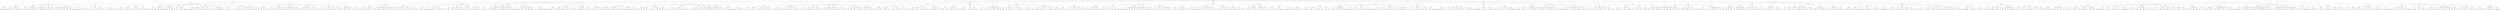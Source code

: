 graph Towers {
kpjxln -- dzzbvkv;
kpjxln -- gzdxgvj;
kpjxln -- wsocb;
kpjxln -- jidxg;
vusplt -- mcfst;
vusplt -- orrwx;
xtjrkv -- jlbhafs;
xtjrkv -- pyocxtt;
rlnii -- xjosf;
rlnii -- ljvpv;
rlnii -- wkumzkr;
xjosf -- dfdgoj;
xjosf -- xagwh;
xjosf -- xkpulvc;
xjosf -- tnrpi;
ljvpv -- huutnfp;
ljvpv -- hoauxku;
ljvpv -- euvkg;
wkumzkr -- nxtyiha;
wkumzkr -- modzqb;
ryskzh -- wsyya;
ryskzh -- xbqpjo;
hbmxey -- khkuxc;
hbmxey -- mjuwde;
hbmxey -- tztycfl;
hbmxey -- miauii;
khkuxc -- qqhjlu;
khkuxc -- gekcx;
khkuxc -- vrajpg;
khkuxc -- emppnct;
mjuwde -- cbqebx;
mjuwde -- kihxgg;
mjuwde -- zjqbfd;
tztycfl -- rrtqyew;
tztycfl -- gqzemw;
tztycfl -- hsfxq;
miauii -- kpjxln;
miauii -- icrnru;
miauii -- dqiyfw;
miauii -- brmtxo;
miauii -- pkcakwk;
iolrkmv -- rntjx;
iolrkmv -- itxtmhb;
jzmqzl -- pptocz;
jzmqzl -- mwfryd;
jzmqzl -- utgkveb;
jzmqzl -- sflwom;
pptocz -- werriw;
pptocz -- hglhjt;
mwfryd -- mldkiku;
mwfryd -- sveuu;
mwfryd -- kzjfme;
mwfryd -- kzwbhrg;
utgkveb -- fmhjs;
utgkveb -- pplkoa;
utgkveb -- mznkfco;
sflwom -- uvzwdly;
sflwom -- pjkjcy;
sflwom -- rcongvf;
kwwhb -- htvpmr;
kwwhb -- rojhup;
kcimi -- uwizfa;
kcimi -- kmhyz;
kcimi -- wagpkyw;
kcimi -- iuovz;
aemffo -- dukzh;
aemffo -- vczudlu;
aemffo -- tpubu;
trsnrjd -- oujkd;
trsnrjd -- fstzdn;
bmqiwai -- yqeaqcn;
bmqiwai -- cgzyc;
bmqiwai -- bwgkn;
bmqiwai -- giftd;
bmqiwai -- hdhvzi;
yqeaqcn -- qysdgq;
yqeaqcn -- mkjvhl;
yqeaqcn -- evfqyvl;
yqeaqcn -- bhzbv;
yqeaqcn -- usuujhq;
yqeaqcn -- hxlefwp;
cgzyc -- bqtppn;
cgzyc -- rwjzc;
cgzyc -- bwylliz;
cgzyc -- rrkhcl;
bwgkn -- uzily;
bwgkn -- urxxlfo;
bwgkn -- yqnbqgc;
bwgkn -- cgnibii;
giftd -- zbedu;
giftd -- vyaoad;
giftd -- qcolnc;
hdhvzi -- kzhpyr;
hdhvzi -- apvfi;
ktehtif -- fvplhrm;
ktehtif -- jesphm;
jkfyg -- ajeisgv;
jkfyg -- jfrooen;
jkfyg -- hvhtokr;
dkfepj -- tgirh;
dkfepj -- mnsqjxv;
jvpecm -- dpyuayl;
jvpecm -- lyigbhi;
jvpecm -- bflxonp;
jvpecm -- tvcyh;
jvpecm -- tddik;
dpyuayl -- wvieaw;
dpyuayl -- cpacyeu;
dpyuayl -- hwkwp;
lyigbhi -- pqmye;
lyigbhi -- nzyiue;
bflxonp -- pdmsm;
bflxonp -- jearhat;
tvcyh -- lqbtnb;
tvcyh -- matcdld;
tddik -- vlthh;
tddik -- btbses;
hqccsb -- bdkfx;
hqccsb -- srrxb;
fsvkj -- ftqtzxk;
fsvkj -- twzgms;
fsvkj -- otvvje;
qlgkqk -- sqfrw;
qlgkqk -- acdkw;
qlgkqk -- ycinfxk;
qlgkqk -- wcinck;
qlgkqk -- hyfswg;
sqfrw -- ppmjzx;
sqfrw -- vixlf;
sqfrw -- ryskzh;
sqfrw -- ynkkomw;
acdkw -- apzjw;
acdkw -- ialtabg;
acdkw -- cjvdngb;
ycinfxk -- kosxb;
ycinfxk -- cwvkon;
ycinfxk -- nyxiai;
ycinfxk -- bztor;
wcinck -- ziwkz;
wcinck -- wfeupmd;
wcinck -- drszzbe;
wcinck -- mgeseyn;
wcinck -- xasioks;
wcinck -- xtjrkv;
hyfswg -- rcywun;
hyfswg -- kqmhotc;
hyfswg -- xvwqzt;
hyfswg -- bbsomm;
vsxzpf -- spyxh;
vsxzpf -- yvcbk;
vsxzpf -- fkmccg;
miymiit -- lmmeg;
miymiit -- jxulvx;
miymiit -- yqergs;
lmmeg -- ummcw;
lmmeg -- zqhdiwz;
jxulvx -- ujzjt;
jxulvx -- ykmej;
yqergs -- kitsxb;
yqergs -- woeoaa;
tvwosmc -- frvmu;
tvwosmc -- qmfmfxh;
tvwosmc -- jemmk;
frvmu -- xdnuvji;
frvmu -- vwhynu;
qmfmfxh -- rkgxu;
qmfmfxh -- unrhnl;
jemmk -- mwdvbr;
jemmk -- shfjyzk;
ohiftl -- loggp;
ohiftl -- xhwfcu;
bztor -- gjfkx;
bztor -- grsdifs;
bztor -- spchmoq;
srvwd -- dxerl;
srvwd -- pzjsf;
srvwd -- yqyyoj;
dxerl -- kdujkg;
dxerl -- njkxyjn;
pzjsf -- etnuzv;
pzjsf -- hrrampl;
yqyyoj -- lftlc;
yqyyoj -- npcyutn;
biwdu -- kvpju;
biwdu -- hlullj;
biwdu -- bfpvsfz;
biwdu -- fvfitqc;
mvhqou -- njgzn;
mvhqou -- okfcek;
mvhqou -- zjyqcfa;
mvhqou -- culvtcm;
gadyi -- ndxim;
gadyi -- efwhif;
jjgem -- hnvybq;
jjgem -- gnffzh;
jjgem -- fbuklc;
gnffzh -- tiiwbg;
gnffzh -- sfoivjz;
fbuklc -- lcyuk;
fbuklc -- klzfl;
rbucosf -- jvpgl;
rbucosf -- yuhioxl;
ffxnegs -- zfcylzq;
ffxnegs -- xjxjaq;
ffxnegs -- cocau;
ffxnegs -- vusplt;
ffxnegs -- cjlxgf;
ffxnegs -- yjonn;
ffxnegs -- iazte;
zfcylzq -- ocbxx;
zfcylzq -- kofvzz;
xjxjaq -- kfhwxyy;
xjxjaq -- vnmxsi;
cocau -- ficmghd;
cocau -- nkejtw;
cocau -- qowyx;
cjlxgf -- bsoef;
cjlxgf -- rkbtnzd;
yjonn -- rbhdx;
yjonn -- cbnef;
yjonn -- bvgfpab;
yjonn -- czojwyg;
iazte -- tsetywu;
iazte -- zkzefwh;
wrtyhxg -- zqckoxe;
wrtyhxg -- vindf;
wrtyhxg -- jbvugg;
wrtyhxg -- idivffq;
zqckoxe -- vynvu;
zqckoxe -- zgnwz;
vindf -- szuiho;
vindf -- aoscme;
vindf -- fbdfh;
jbvugg -- dxgnqsj;
jbvugg -- fsfuluo;
frrvvai -- gxcnp;
frrvvai -- zvjrwke;
ywlrls -- gqdxrur;
ywlrls -- dfyqo;
ywlrls -- cxndroi;
ywlrls -- gbpcav;
thvjlgo -- cufudi;
thvjlgo -- jdyspx;
nxqqsza -- guxwd;
nxqqsza -- iyxkzat;
hllzej -- sodrm;
hllzej -- ekfpabq;
hllzej -- utqxb;
rcjqfuo -- lgoak;
rcjqfuo -- zcomcn;
iqcgwzk -- pdepl;
iqcgwzk -- zxeopkg;
iqcgwzk -- dukqd;
iqcgwzk -- gxdtiob;
iqcgwzk -- ylnvdoq;
pdepl -- ulezwmd;
pdepl -- fhlul;
zxeopkg -- yjyipdp;
zxeopkg -- drnyyes;
dukqd -- opyzwha;
dukqd -- sfxsn;
dukqd -- ndcjr;
dukqd -- uystf;
gxdtiob -- vbisx;
gxdtiob -- gzter;
gxdtiob -- bzkwsro;
rqnsxm -- jaxig;
rqnsxm -- bolxwme;
rqnsxm -- dgsse;
jaxig -- llofnny;
jaxig -- snvqyqb;
bolxwme -- jfvquxv;
bolxwme -- rsqexkv;
dgsse -- nwztmzp;
dgsse -- akrgdse;
hhnpg -- dmvajb;
hhnpg -- pvwdkm;
wpprf -- fdthu;
wpprf -- sxslizl;
ebrgtq -- bochc;
ebrgtq -- wqdvql;
ebrgtq -- ogafygg;
cnknlru -- udfuty;
cnknlru -- sawqp;
rrtqyew -- zbxakfn;
rrtqyew -- ajfkd;
gqzemw -- pxdgkik;
gqzemw -- jtvntr;
hsfxq -- jtxbfm;
hsfxq -- lzhdsyq;
xzyri -- yakzm;
xzyri -- zkikhk;
ojtrl -- hpgktb;
ojtrl -- pjkwlmk;
ojtrl -- phkvcix;
ojtrl -- zguqo;
hpgktb -- hcgbmwl;
hpgktb -- tiush;
pjkwlmk -- etdofb;
pjkwlmk -- qqydcts;
phkvcix -- nubay;
phkvcix -- jaamgi;
zguqo -- ripgc;
zguqo -- oenrkia;
lyhok -- hdpemqh;
lyhok -- nfvsrpa;
lyhok -- bwthm;
lyhok -- bilzbf;
lyhok -- nrlvovz;
lyhok -- iqcgwzk;
lyhok -- sljgt;
hdpemqh -- txxpej;
hdpemqh -- pwvmmda;
hdpemqh -- gadyi;
hdpemqh -- mvhqou;
nfvsrpa -- kwwhb;
nfvsrpa -- blome;
nfvsrpa -- otaty;
nfvsrpa -- dtqbtvx;
bwthm -- jwxff;
bwthm -- ohiftl;
bwthm -- aqtml;
bilzbf -- brkux;
bilzbf -- qcoyrha;
bilzbf -- cplvif;
nrlvovz -- qoipc;
nrlvovz -- oznhe;
nrlvovz -- uvhmzj;
nrlvovz -- kebff;
sljgt -- iifltp;
sljgt -- igfjvkm;
sljgt -- rxefab;
ppfyonm -- ylwniqh;
ppfyonm -- ecjrblb;
yvlxoom -- yxoqwg;
yvlxoom -- wgwkss;
gjupqe -- oszyw;
gjupqe -- zyqqzou;
hxlefwp -- yablonq;
hxlefwp -- ouxjkf;
uxlcvt -- scipnb;
uxlcvt -- veutu;
gfuxooq -- aceiy;
gfuxooq -- axtzeb;
tuqzsn -- hueqfk;
tuqzsn -- hcyohc;
tuqzsn -- nerlvh;
ffrilz -- qnvzqc;
ffrilz -- ckedyqu;
ejslpy -- wwcih;
ejslpy -- jzdmjdf;
ejslpy -- gnrqrsj;
ejslpy -- ayirpk;
ejslpy -- kvifa;
ejslpy -- bapvub;
wwcih -- dyveac;
wwcih -- pejho;
wwcih -- cyfuwdb;
wwcih -- tojnst;
jzdmjdf -- aaaak;
jzdmjdf -- necmih;
jzdmjdf -- fmifd;
jzdmjdf -- kowco;
gnrqrsj -- ortcrq;
gnrqrsj -- upbmqk;
ayirpk -- cdkcn;
ayirpk -- wbllfh;
ayirpk -- xounvb;
kvifa -- fquywyi;
kvifa -- ndmcgpn;
kvifa -- vczcept;
kvifa -- rjhfcl;
kvifa -- jatvkwy;
kvifa -- fodud;
kvifa -- avaoo;
bapvub -- acnvtg;
bapvub -- lvkpx;
bapvub -- zeopgv;
bapvub -- dcpnyer;
bfwbkxq -- hiqhe;
bfwbkxq -- ouqwmnj;
bfwbkxq -- wqxcn;
bfwbkxq -- jkfyg;
ouqwmnj -- jdbub;
ouqwmnj -- evqrr;
wqxcn -- ddrrgp;
wqxcn -- sxvlfn;
wqxcn -- ipmbqts;
wjjar -- ywutc;
wjjar -- nsvrfae;
pabgfh -- bogbg;
pabgfh -- hgcxyx;
pabgfh -- siisskc;
btjxv -- wpgyc;
btjxv -- ripmztc;
ahayh -- byrvfhp;
ahayh -- rokie;
ahayh -- ejslpy;
byrvfhp -- gqgewi;
byrvfhp -- csear;
byrvfhp -- vyadxnv;
byrvfhp -- rqnsxm;
byrvfhp -- cgjula;
byrvfhp -- luuxtc;
byrvfhp -- jzmqzl;
rokie -- vmgqltz;
rokie -- qdxteam;
rokie -- srvwd;
rokie -- qvbuj;
rokie -- pgpnvo;
rokie -- hxjhcuc;
idooz -- owxuzp;
idooz -- uehdbi;
ghjpcv -- xucdiz;
ghjpcv -- ygrbgm;
ghjpcv -- yxqesmi;
ghjpcv -- ebktv;
xucdiz -- kkyfjh;
xucdiz -- cxjyxl;
ebktv -- gpfaupm;
ebktv -- cduzde;
iihzs -- hkbxj;
iihzs -- enekg;
oznhe -- tgvdjhh;
oznhe -- cpvlq;
vyaoad -- tojpm;
vyaoad -- euaceg;
vyaoad -- zhffrzu;
qcolnc -- ewdpntl;
qcolnc -- zolmsue;
qcolnc -- lunbob;
avaoo -- xxshup;
avaoo -- xsufhnb;
oylgfzb -- rugzyaj;
oylgfzb -- hbgyu;
oylgfzb -- rlnii;
oylgfzb -- gwznzk;
oylgfzb -- bmqiwai;
rugzyaj -- apjxafk;
rugzyaj -- jngcap;
rugzyaj -- wrtyhxg;
rugzyaj -- hblcbb;
hbgyu -- nqcadtp;
hbgyu -- tkeoe;
hbgyu -- jvpecm;
gwznzk -- ehqavsc;
gwznzk -- yimottm;
gwznzk -- heuyaxx;
gwznzk -- yirkbjn;
gwznzk -- fqhag;
gwznzk -- ovqhdvy;
gwznzk -- zzxlo;
vyadxnv -- pyntdrr;
vyadxnv -- mdpcfvu;
vyadxnv -- cbvjwlo;
vyadxnv -- ijleirw;
vyadxnv -- sltrdk;
vyadxnv -- adueu;
vyadxnv -- qlkqplv;
pyntdrr -- lbiigt;
pyntdrr -- aeliqqs;
mdpcfvu -- gyktq;
mdpcfvu -- yyswun;
cbvjwlo -- nsqzndf;
cbvjwlo -- synjm;
ijleirw -- jikzxd;
ijleirw -- yeewxiw;
ijleirw -- jhcurc;
ijleirw -- kosgqpu;
sltrdk -- qwtodu;
sltrdk -- rpkpa;
sltrdk -- kddchk;
sltrdk -- xirqz;
qlkqplv -- hsulvq;
qlkqplv -- ghuoa;
qlkqplv -- ozwaa;
anvvug -- tfuxhhz;
anvvug -- kgctcau;
tjobe -- hdspavt;
tjobe -- mcduq;
dkxsqjt -- cuwqi;
dkxsqjt -- fcoxtp;
dkxsqjt -- yvlxoom;
cuwqi -- jotxc;
cuwqi -- teuzi;
fcoxtp -- aqqdnpb;
fcoxtp -- nkgmg;
vxqcf -- gfnapwr;
vxqcf -- lmpauyz;
hdvfyp -- eoaprcr;
hdvfyp -- cksyln;
hdvfyp -- hknzmvs;
tdtznh -- phacwjs;
tdtznh -- offas;
uzjoys -- bgcjrf;
uzjoys -- zdrfiw;
wfbuzbg -- qpuyqq;
wfbuzbg -- ajrcal;
qdovgra -- zziyhz;
qdovgra -- gfgoc;
fsmzljm -- tatjry;
fsmzljm -- hnfeims;
cxokosi -- sszzop;
cxokosi -- gatdr;
mmlra -- wdlwryo;
mmlra -- wpprf;
mmlra -- jexreg;
mmlra -- lzowumq;
mmlra -- rcjqfuo;
mmlra -- lhnevgo;
mmlra -- smuybnw;
wdlwryo -- nxhetg;
wdlwryo -- iltti;
jexreg -- bonnse;
jexreg -- phgkg;
lzowumq -- sjthmr;
lzowumq -- mtboq;
lzowumq -- aeapmwq;
smuybnw -- uktqwa;
smuybnw -- vdistyb;
tydlqpq -- fsbojm;
tydlqpq -- mjlmuca;
oevvote -- silklk;
oevvote -- polrzc;
oevvote -- erysec;
oevvote -- xoyjtol;
fxsatsm -- sntuz;
fxsatsm -- qgxcbt;
cvvtz -- vpjhl;
cvvtz -- rgssc;
ldfmurk -- fubtwbq;
ldfmurk -- ycawl;
ldfmurk -- sqsqge;
ldfmurk -- aemffo;
ldfmurk -- mszwp;
fubtwbq -- bdoez;
fubtwbq -- ezkddph;
ycawl -- vpjmvzd;
ycawl -- bzlgar;
ycawl -- jtujnwo;
sqsqge -- amaeuv;
sqsqge -- paqvyfa;
mszwp -- qaszsa;
mszwp -- tupro;
mszwp -- otljqmh;
ytnti -- lamtp;
ytnti -- fugeht;
sjxbk -- tinbqcj;
sjxbk -- amwtic;
lwhev -- zesvlul;
lwhev -- wmwzhjg;
lwhev -- hpjgrb;
lwhev -- sxbusu;
tabzzo -- rvuvico;
tabzzo -- inomnjg;
ixdcgsa -- gmhxee;
ixdcgsa -- cogovv;
boete -- ionnnfx;
boete -- vytdgko;
boete -- ouhfxyf;
hxjhcuc -- miuvc;
hxjhcuc -- iolrkmv;
hxjhcuc -- trsnrjd;
ikbkb -- uigoxw;
ikbkb -- spthyf;
qysdgq -- uutlw;
qysdgq -- klpctiz;
mkjvhl -- neladb;
mkjvhl -- tsrrzuc;
bhzbv -- azgjimy;
bhzbv -- frlmoih;
bhzbv -- azrpi;
usuujhq -- pkotpki;
usuujhq -- seyed;
usuujhq -- jgkmy;
dnrxyh -- xthhlfy;
dnrxyh -- fxsatsm;
dnrxyh -- cqpns;
dnrxyh -- xzyri;
xthhlfy -- jafdtcn;
xthhlfy -- kbout;
cqpns -- tfnem;
cqpns -- kqguihx;
dlzgufq -- ldfmurk;
dlzgufq -- dnrxyh;
dlzgufq -- dzetsz;
dzetsz -- nsbli;
dzetsz -- ulxsa;
dzetsz -- krdlzf;
iwdesog -- cqyluwl;
iwdesog -- dbeskg;
uiwgpi -- hqvvrd;
uiwgpi -- caihc;
uiwgpi -- rvxed;
hqvvrd -- juvwj;
hqvvrd -- ayafxml;
caihc -- kzjkjz;
caihc -- rjijdre;
rvxed -- rktkzfw;
rvxed -- qfsue;
oiyxr -- zibbm;
oiyxr -- sbklnq;
cdkcn -- dzlqgrt;
cdkcn -- vfpdqlb;
wbllfh -- xwmnaj;
wbllfh -- gprznw;
xounvb -- mbqkm;
xounvb -- zwpyj;
uwiza -- lddiw;
uwiza -- hxaza;
uwiza -- bnvjmae;
uwiza -- oltky;
hpsxqdm -- luzcpkn;
hpsxqdm -- azdklp;
hpsxqdm -- rupdbwl;
hpsxqdm -- vwqog;
ljugvh -- nxrkz;
ljugvh -- gnwjseo;
ljugvh -- ibjbozh;
ljugvh -- iaiywwa;
ljugvh -- pcdtne;
ljugvh -- nvtbk;
ljugvh -- vobfi;
nxrkz -- gutifk;
nxrkz -- avqjqdf;
nxrkz -- mgyfdm;
gnwjseo -- pkxhxdz;
gnwjseo -- jbfzjha;
gnwjseo -- ixdcgsa;
gnwjseo -- degnsd;
gnwjseo -- fwtfkp;
ibjbozh -- ijcxfx;
ibjbozh -- nmlykny;
ibjbozh -- fshvy;
ibjbozh -- nutlr;
ibjbozh -- yotlucw;
iaiywwa -- nhxfu;
iaiywwa -- boiic;
iaiywwa -- kqgqdyg;
pcdtne -- fbuhz;
pcdtne -- alqog;
pcdtne -- hanbscg;
pcdtne -- fttsg;
pcdtne -- gblxcsj;
pcdtne -- cujhtj;
pcdtne -- adhilml;
nvtbk -- srgua;
nvtbk -- ckcaugr;
nvtbk -- xrapmvb;
vobfi -- lbfgh;
vobfi -- wfbuzbg;
vobfi -- kklix;
vobfi -- hpsxqdm;
vobfi -- lhtzrh;
vobfi -- cpazla;
vobfi -- skhmac;
ehqavsc -- aboilvw;
ehqavsc -- diavsdh;
ehqavsc -- nuybvi;
ehqavsc -- ziyyvk;
ehqavsc -- wyule;
ehqavsc -- mtxzcd;
ehqavsc -- tulxdf;
yimottm -- fsmzljm;
yimottm -- uptgby;
yimottm -- tvhfxfo;
yimottm -- ickxyrm;
yimottm -- nxqqsza;
heuyaxx -- iatmtm;
heuyaxx -- pabgfh;
heuyaxx -- oryrq;
yirkbjn -- wjjar;
yirkbjn -- ldwhpl;
yirkbjn -- kcimi;
fqhag -- vangx;
fqhag -- crojfnw;
fqhag -- njrzjdt;
ovqhdvy -- psnkhtd;
ovqhdvy -- zxqix;
ovqhdvy -- trnjhsl;
zzxlo -- zhiai;
zzxlo -- oqhwa;
zzxlo -- irzuowk;
dyveac -- jdsdqzd;
dyveac -- lhmjc;
pejho -- mqaajk;
pejho -- tnobvt;
pejho -- gxhia;
cyfuwdb -- mywmo;
cyfuwdb -- nppdvs;
cyfuwdb -- fwafvkf;
alqog -- dyvooj;
alqog -- wvkaie;
uptgby -- eocoy;
uptgby -- lqjznss;
uptgby -- petluuh;
urhwog -- mxscf;
urhwog -- fwqru;
ktfeae -- asoirn;
ktfeae -- jbxnffu;
ktfeae -- feonsg;
nyxiai -- pjmci;
nyxiai -- ejvaoj;
nyxiai -- fbiqxqk;
wtoive -- nfcru;
wtoive -- goicjt;
lknchr -- nercz;
lknchr -- skmvkj;
fbuhz -- aarioi;
fbuhz -- fbrvfk;
ndmcgpn -- zvsnz;
ndmcgpn -- bpygf;
vczcept -- muavtro;
vczcept -- ipeig;
jatvkwy -- kqiraxg;
jatvkwy -- vsyuckp;
jatvkwy -- zwjds;
jatvkwy -- mrvdvga;
fodud -- axmjgih;
fodud -- auvla;
qqduoo -- wgglzpb;
qqduoo -- tcrkcu;
qqduoo -- boete;
wgglzpb -- gmurq;
wgglzpb -- hkewsbw;
tcrkcu -- ibdiplp;
tcrkcu -- efbffd;
klyso -- qenjyl;
klyso -- egabi;
klyso -- hmdwqdq;
bbsomm -- izonhi;
bbsomm -- jjseenh;
xekggcw -- tvwosmc;
xekggcw -- dpfov;
xekggcw -- anvvug;
xekggcw -- fneqe;
dpfov -- roqnodm;
dpfov -- adasbyp;
dpfov -- uorpbn;
dpfov -- zyonam;
dpfov -- zjcdwr;
fneqe -- vmatvgx;
fneqe -- bofjde;
fneqe -- hhnpg;
acnvtg -- wbbfe;
acnvtg -- nchjk;
lvkpx -- wmyvz;
lvkpx -- nnsyc;
zeopgv -- pgznzly;
zeopgv -- ixwyi;
zeopgv -- tefcd;
dcpnyer -- fmjyudw;
dcpnyer -- wuhyc;
dcpnyer -- icccxzg;
dcpnyer -- nufpcxh;
ziwkz -- eqzuic;
ziwkz -- qrtwjv;
yotlucw -- jbydxyp;
yotlucw -- ebwtpod;
crkapwa -- ogpka;
crkapwa -- npdwg;
qcoyrha -- kjqiop;
qcoyrha -- oagluxi;
cplvif -- xfanpad;
cplvif -- uhepxt;
cplvif -- lebqr;
cplvif -- hqipq;
gqgewi -- ndxuv;
gqgewi -- egulpbe;
csear -- fnijmph;
csear -- mgzotal;
csear -- evmblgk;
cgjula -- lhvtmoo;
cgjula -- yiwdaj;
cgjula -- biwdu;
luuxtc -- qfkka;
luuxtc -- dxznun;
oryrq -- cabsaub;
oryrq -- zfthi;
oryrq -- palqky;
gkzeqaw -- iyflfx;
gkzeqaw -- hntdp;
qlmojkv -- tymor;
qlmojkv -- xkfuzi;
qlmojkv -- ligpl;
kowco -- gqrgh;
kowco -- nhxmab;
iifltp -- fowpeur;
iifltp -- vjroix;
hlhomy -- oylgfzb;
hlhomy -- ahayh;
hlhomy -- razvskj;
hlhomy -- hvtvcpz;
hlhomy -- teyrfjn;
hlhomy -- lqirhg;
hlhomy -- dxxty;
razvskj -- dlzgufq;
razvskj -- xwifd;
razvskj -- nalhhj;
razvskj -- lyhok;
hvtvcpz -- dxcpj;
hvtvcpz -- eqifs;
hvtvcpz -- mdfbhs;
teyrfjn -- ilfgats;
teyrfjn -- qlgkqk;
teyrfjn -- vyvcb;
teyrfjn -- rnsxz;
lqirhg -- hbmxey;
lqirhg -- tlhgrte;
lqirhg -- xekggcw;
lqirhg -- lxffhxk;
lqirhg -- knhst;
dxxty -- ljugvh;
dxxty -- gyyqk;
dxxty -- pzhyoh;
oipjwtz -- tgqpp;
oipjwtz -- mjbjv;
cfmhi -- obrwb;
cfmhi -- hoelsa;
njmrq -- uufrda;
njmrq -- pdmkag;
apzjw -- jetfvjc;
apzjw -- peomyg;
xzhvvy -- ehxkgh;
xzhvvy -- alcpfsx;
xzhvvy -- kvjqli;
xzhvvy -- tjdap;
ehxkgh -- bthswyg;
ehxkgh -- lbojqfo;
alcpfsx -- siyuvy;
alcpfsx -- nowyhln;
kvjqli -- tpdcb;
kvjqli -- edoftkj;
uzprmq -- ygteuy;
uzprmq -- exhxs;
uzprmq -- pfzqe;
tvhfxfo -- wnzdcc;
tvhfxfo -- bszcup;
ickxyrm -- hrxfpx;
ickxyrm -- owlyge;
vangx -- xobyzo;
vangx -- jdhiflw;
ecabcm -- vlwjehz;
ecabcm -- advlxrg;
zsdvfrk -- vxqcf;
zsdvfrk -- fvivhx;
zsdvfrk -- oxyxy;
fvivhx -- nwlyt;
fvivhx -- dyxcd;
oxyxy -- aawxzzs;
oxyxy -- tdnzc;
ffgoyk -- jgdumgz;
ffgoyk -- ltpban;
rwjzc -- qrfhxne;
rwjzc -- lcufpmj;
rwjzc -- paqlttl;
drszzbe -- ucjew;
drszzbe -- unfgdb;
drszzbe -- tokvgmd;
rrkhcl -- seazs;
rrkhcl -- koemv;
rrkhcl -- qnxnatu;
pwvmmda -- rntylx;
pwvmmda -- hrkswsk;
pwvmmda -- zssgj;
luccp -- ebrgtq;
luccp -- rvuktmb;
luccp -- pslyfi;
rvuktmb -- yhlbg;
rvuktmb -- cwgbjaq;
pslyfi -- ilydn;
pslyfi -- birahww;
pslyfi -- yfztc;
roqnodm -- qbbmsf;
roqnodm -- oxewutr;
roqnodm -- pdcaqbr;
adasbyp -- kdqslsn;
adasbyp -- xantdh;
uorpbn -- ygbyt;
uorpbn -- afjmzb;
zyonam -- sofxmjx;
zyonam -- ytpiey;
zjcdwr -- bqcizg;
zjcdwr -- saiyjff;
pynxen -- omzpkv;
pynxen -- rwuxn;
pynxen -- dpija;
pynxen -- xgogpx;
hanbscg -- npsza;
hanbscg -- jdjaem;
hanbscg -- lvuzab;
hanbscg -- fffxc;
ilfgats -- mxxfu;
ilfgats -- vrjea;
ilfgats -- mnwhky;
vyvcb -- jsniger;
vyvcb -- rbmmiy;
vyvcb -- zvildgh;
vyvcb -- kvtvmi;
vyvcb -- ogiie;
rnsxz -- pvzyops;
rnsxz -- zfjpii;
rnsxz -- luccp;
tlhgrte -- xijwk;
tlhgrte -- mmlra;
tlhgrte -- ejtoqaj;
xijwk -- bsmxm;
xijwk -- xrise;
xijwk -- uzjoys;
ejtoqaj -- whggku;
ejtoqaj -- ktehtif;
ejtoqaj -- wpfbdof;
fujvp -- gwxkdy;
fujvp -- hsftfol;
huutnfp -- blrzef;
huutnfp -- ihllda;
euvkg -- mgwauar;
euvkg -- lazlx;
xvwqzt -- ppdsem;
xvwqzt -- pyhqixj;
xvwqzt -- rjnht;
raioiq -- ipdbccy;
raioiq -- inspqeu;
mtxzcd -- ucvgxii;
mtxzcd -- ngemsu;
nutlr -- ybuhf;
nutlr -- fjerhwe;
nutlr -- xmrcq;
wahwi -- lnnii;
wahwi -- boxvu;
kqgqdyg -- yqctq;
kqgqdyg -- tcihaf;
wjfsiec -- znpqzc;
wjfsiec -- xvuri;
wjfsiec -- vsxzpf;
wjfsiec -- doazn;
wjfsiec -- tjbyhjw;
wjfsiec -- czxbmp;
wjfsiec -- vqqrb;
znpqzc -- ekxdjlp;
znpqzc -- skvytv;
znpqzc -- nkuesm;
znpqzc -- ajtkddh;
doazn -- siswh;
doazn -- hhvqa;
tjbyhjw -- ihcbt;
tjbyhjw -- tlxbtng;
tjbyhjw -- cxlip;
czxbmp -- ieeqmzl;
czxbmp -- yzivqv;
czxbmp -- arbebt;
vqqrb -- jfaoy;
vqqrb -- jhgxtg;
uzily -- swscfel;
uzily -- apzabs;
urxxlfo -- juakl;
urxxlfo -- bwywt;
yqnbqgc -- dkzitf;
yqnbqgc -- zybvpry;
cgnibii -- pqvid;
cgnibii -- uiasar;
pirivl -- bmovg;
pirivl -- yexyj;
nqcadtp -- kzvwk;
nqcadtp -- akatbi;
nqcadtp -- gncvcwi;
kzvwk -- ujogppt;
kzvwk -- appkqpe;
akatbi -- qjazr;
akatbi -- pizkx;
gncvcwi -- pfmor;
gncvcwi -- yyxmp;
gyyqk -- jeshqdv;
gyyqk -- xzhvvy;
gyyqk -- ynwpoz;
gyyqk -- jtlhia;
gyyqk -- gzykr;
gyyqk -- coyroy;
gyyqk -- tqjpfzx;
jeshqdv -- affxphr;
jeshqdv -- lyhxuh;
jeshqdv -- zkcwgx;
jeshqdv -- cqdtav;
ynwpoz -- raioiq;
ynwpoz -- yyblsz;
ynwpoz -- rxuqpgb;
jtlhia -- tiuag;
jtlhia -- bdbxp;
jtlhia -- dlsss;
gzykr -- lejoaru;
gzykr -- qfkow;
gzykr -- wowkfnh;
gzykr -- pjvpqmg;
coyroy -- oevvote;
coyroy -- zzwtuu;
coyroy -- klyso;
coyroy -- pirivl;
tqjpfzx -- gjupqe;
tqjpfzx -- lwhev;
tqjpfzx -- bxhjjd;
tqjpfzx -- fmquyhw;
jwpqgy -- jxanwhq;
jwpqgy -- fsixon;
jwpqgy -- lnsyuz;
jwxff -- ihtomiz;
jwxff -- xeprhhl;
rouiui -- tqlentr;
rouiui -- zdkil;
rouiui -- veqahi;
rouiui -- txnzg;
rouiui -- euiig;
rouiui -- qlmojkv;
tqlentr -- gfxnuuk;
tqlentr -- thmlk;
zdkil -- cemygp;
zdkil -- bgctgn;
veqahi -- yugjkuz;
veqahi -- ncaoc;
veqahi -- hfjhadi;
veqahi -- cmzoogc;
txnzg -- lcfundi;
txnzg -- tifkr;
txnzg -- imfog;
txnzg -- imbpvgl;
euiig -- ablvgzq;
euiig -- tdurwbh;
bsmxm -- trcbs;
bsmxm -- ewsrnsd;
bsmxm -- qzsowpu;
eqifs -- aqjkcss;
eqifs -- uiwgpi;
eqifs -- cmeqx;
eqifs -- jwlaj;
aqjkcss -- rfaxua;
aqjkcss -- nsggol;
aqjkcss -- uxlcvt;
aqjkcss -- jwpqgy;
aqjkcss -- tjobe;
aqjkcss -- ovrkpd;
cmeqx -- uzprmq;
cmeqx -- xjmrcc;
cmeqx -- qlqqlq;
jwlaj -- qjuud;
jwlaj -- tdtznh;
jwlaj -- cuaect;
tnrpi -- zjtid;
tnrpi -- xybcccw;
dxcpj -- afcgdxg;
dxcpj -- kzwgln;
dxcpj -- wkydaz;
dxcpj -- spkeqv;
dxcpj -- udxegjf;
mdfbhs -- miymiit;
mdfbhs -- jjgem;
mdfbhs -- gpzaa;
fshvy -- indgw;
fshvy -- gynwftf;
pkxhxdz -- gklur;
pkxhxdz -- vqekr;
pkxhxdz -- fnvgp;
adhilml -- cqfri;
adhilml -- mhassfj;
icrnru -- gutukz;
icrnru -- fuega;
fttsg -- gmfktbe;
fttsg -- ebtbnei;
gblxcsj -- kuaeh;
gblxcsj -- pmfpitp;
lrvxyg -- lfgmv;
lrvxyg -- ohtzuf;
qjuud -- ckexdc;
qjuud -- oencfz;
jbfzjha -- vbmhjxo;
jbfzjha -- txvuv;
jbfzjha -- mkyqul;
jbfzjha -- zehnmg;
dfdgoj -- aufym;
dfdgoj -- pfxrf;
xagwh -- sdigtox;
xagwh -- pocxfrt;
xagwh -- iancjuu;
xagwh -- iefyz;
xkpulvc -- fbvvrqt;
xkpulvc -- zcpyr;
uxuscb -- jpeprwv;
uxuscb -- mdrir;
tkeoe -- wzcgi;
tkeoe -- awsphe;
tkeoe -- ifhpy;
lxisjl -- euqvd;
lxisjl -- hugfkt;
nalhhj -- dkfepj;
nalhhj -- wjfsiec;
nalhhj -- egrga;
nalhhj -- dkxsqjt;
egrga -- nrpyfqd;
egrga -- cfmhi;
egrga -- uwpwbgy;
egrga -- zqtok;
evwne -- czztmlk;
evwne -- fmqon;
evwne -- fzzcxvm;
evwne -- rmdqvgh;
upiow -- hukskkk;
upiow -- ilbopwx;
srgua -- koyke;
srgua -- hvefi;
rcywun -- moewgvz;
rcywun -- fchlc;
uwpwbgy -- gbiluq;
uwpwbgy -- xidye;
rbmmiy -- rwbhl;
rbmmiy -- vtono;
rbmmiy -- shkfk;
rbmmiy -- umwial;
vtono -- gdutjjl;
vtono -- eqahcc;
uagezb -- hdvfyp;
uagezb -- kwtukd;
uagezb -- ikbkb;
kwtukd -- nhzmidl;
kwtukd -- bfrbwb;
qoipc -- tjcpka;
qoipc -- oydoajo;
uvhmzj -- bphrvm;
uvhmzj -- lgamzp;
trnjhsl -- iinql;
trnjhsl -- yhzwdu;
trnjhsl -- dtjzr;
vcnph -- wqgpm;
vcnph -- nnvpkf;
diduy -- xwphya;
diduy -- msdff;
tulxdf -- bcukkvc;
tulxdf -- zgydn;
rxuqpgb -- aqogxi;
rxuqpgb -- aicncxc;
rfaxua -- zugxr;
rfaxua -- dtyxosg;
urigx -- xsmgj;
urigx -- eyozeel;
mgeseyn -- hvacjk;
mgeseyn -- pvgay;
zjqbfd -- viklkmp;
zjqbfd -- vfcbliu;
brfocu -- zicvvl;
brfocu -- zbhahq;
brfocu -- agsjzih;
brfocu -- ydhfmt;
dgumiir -- olzdhtj;
dgumiir -- inezd;
dgumiir -- kqrjpgl;
kosxb -- tcpujhx;
kosxb -- itlsv;
oeaqbvl -- bsyiv;
oeaqbvl -- fiqzxhc;
mkucbvs -- ikxewmm;
mkucbvs -- qhygx;
xwifd -- rfbdpc;
xwifd -- qqduoo;
xwifd -- uagezb;
aaaak -- mdopg;
aaaak -- mzrafi;
lbfgh -- obaorae;
lbfgh -- yktqkyl;
payoa -- khbvu;
payoa -- nrxoha;
jngcap -- tydlqpq;
jngcap -- ebdxuo;
jngcap -- ktfeae;
lxffhxk -- bfqba;
lxffhxk -- cpxgct;
lxffhxk -- rouiui;
lxffhxk -- qyypm;
knhst -- ghjpcv;
knhst -- szvrql;
knhst -- ojtrl;
ifntl -- emfbheo;
ifntl -- heicvby;
ifntl -- vcnph;
ifntl -- qvgeei;
ifntl -- gcylwr;
ifntl -- uxuscb;
ifntl -- ubrrbmk;
emfbheo -- uspvnv;
emfbheo -- oermd;
heicvby -- akrsjfc;
heicvby -- lnhiiq;
gcylwr -- wesyh;
gcylwr -- lsycscb;
ubrrbmk -- pkglsge;
ubrrbmk -- gjorp;
bqtppn -- xqnrp;
bqtppn -- fsguvid;
uqofam -- lxpshey;
uqofam -- qwdppks;
diavsdh -- wladmn;
diavsdh -- zudqxa;
diavsdh -- ajpcyv;
ziyyvk -- yuypmb;
ziyyvk -- ctoxz;
ziyyvk -- dcwpsvy;
ziyyvk -- mxrfq;
wyule -- nwbmwa;
wyule -- pvpqoq;
wyule -- jwkgg;
ymfosm -- hdkpuyx;
ymfosm -- ckafg;
ymfosm -- dmzwm;
vrjea -- stcaf;
vrjea -- hemnmbr;
vrjea -- zuxvjpc;
stcaf -- cufaveh;
stcaf -- foblbqu;
hemnmbr -- ukrki;
hemnmbr -- mgsasl;
zuxvjpc -- mbunh;
zuxvjpc -- mgvoh;
zuxvjpc -- bfxezgb;
zuxvjpc -- sxxhmpb;
qteruty -- mwtusu;
qteruty -- pvpyhb;
yyyqzje -- fnfiur;
yyyqzje -- jfngjl;
udxegjf -- lzbbin;
udxegjf -- atfpsi;
udxegjf -- tuqzsn;
udxegjf -- ytnti;
udxegjf -- zdade;
udxegjf -- skotajh;
lzbbin -- ujzofuy;
lzbbin -- urwgjd;
atfpsi -- qoqydb;
atfpsi -- vgvvr;
zdade -- oyfob;
zdade -- bvock;
cbqebx -- ornybn;
cbqebx -- zcfswa;
ppmjzx -- whlfwr;
ppmjzx -- sfkzoax;
ppmjzx -- csqyn;
cujhtj -- qhbotj;
cujhtj -- qnsnc;
rgfur -- aswpgvv;
rgfur -- qgnah;
cwvkon -- cepqh;
cwvkon -- jjjfkf;
cwvkon -- xdupyte;
ckcaugr -- zebdkqz;
ckcaugr -- xuxlspe;
blome -- jjmyu;
blome -- bljfcim;
gpzaa -- sqfopc;
gpzaa -- lxxfgli;
gpzaa -- yyyqzje;
gpzaa -- cjkoxak;
sqfopc -- mavbgo;
sqfopc -- uucyyr;
sqfopc -- nyjmiyq;
sqfopc -- tygst;
lxxfgli -- nlrobhq;
lxxfgli -- ogelzdv;
lxxfgli -- tfxyjz;
lxxfgli -- bdsibf;
cjkoxak -- sowzlz;
cjkoxak -- ttmei;
cjkoxak -- lajyaur;
yyblsz -- nrmvc;
yyblsz -- dszjyr;
yyblsz -- bppos;
yyblsz -- tahstqe;
szvrql -- cnknlru;
szvrql -- zrydf;
szvrql -- cvvtz;
szvrql -- uwiza;
szvrql -- gikqie;
szvrql -- lknchr;
qyypm -- uqofam;
qyypm -- xtvyh;
qyypm -- ajpujs;
xtvyh -- pczkz;
xtvyh -- xydxl;
xtvyh -- xduga;
xtvyh -- gycde;
ajpujs -- zxzkl;
ajpujs -- dkgsvl;
gikqie -- qpwfl;
gikqie -- pxhbe;
gikqie -- yxcbn;
gikqie -- lftlpr;
nmlykny -- uitef;
nmlykny -- lsfdgam;
xucelzn -- jumdfk;
xucelzn -- ilzwrk;
zfjpii -- btjxv;
zfjpii -- rfhjgxy;
zfjpii -- digfyo;
digfyo -- tkejpfe;
digfyo -- ynirne;
digfyo -- swsffrv;
jsniger -- lycpdcu;
jsniger -- iihzs;
jsniger -- aubhuwo;
jsniger -- xucelzn;
jsniger -- qykoae;
zvildgh -- wtoive;
zvildgh -- rbucosf;
zvildgh -- eoasnfq;
kvtvmi -- fpmwz;
kvtvmi -- oeaqbvl;
kvtvmi -- oipjwtz;
kvtvmi -- usevgds;
kvtvmi -- vwtmps;
kvtvmi -- kryoh;
kvtvmi -- gkzeqaw;
ogiie -- hfnijbd;
ogiie -- cxokosi;
ogiie -- jtikaai;
ogiie -- ffgoyk;
mgzotal -- frgot;
mgzotal -- sjcbxp;
bfqba -- vopeoj;
bfqba -- gfknji;
bfqba -- iwdesog;
bfqba -- qteruty;
bfqba -- lxisjl;
vopeoj -- sgqaiyz;
vopeoj -- ysvjxvz;
gfknji -- nwyftp;
gfknji -- vgndgst;
nrpyfqd -- nihmyu;
nrpyfqd -- acjtwvt;
zrydf -- zzavd;
zrydf -- ppbevc;
vixlf -- cgdbu;
vixlf -- djmoed;
vixlf -- npfkpts;
vixlf -- eisrj;
ynkkomw -- iyjcoy;
ynkkomw -- ijiqjtf;
cuaect -- ftdkas;
cuaect -- jwgjnuu;
eoasnfq -- idszh;
eoasnfq -- vshekb;
zqtok -- fhgnht;
zqtok -- fooowuf;
rxefab -- vcaekf;
rxefab -- sqnfwo;
qvbuj -- dgumiir;
qvbuj -- ofnmnyy;
qvbuj -- mkucbvs;
ofnmnyy -- sziwpzi;
ofnmnyy -- zyxjqs;
nsbli -- hpanc;
nsbli -- xjafd;
nsbli -- uqjmbb;
nsbli -- ycnih;
pvzyops -- oiyxr;
pvzyops -- ffrilz;
pvzyops -- upiow;
nhxfu -- lwufmc;
nhxfu -- gatxz;
boiic -- ipofw;
boiic -- ggjmhab;
boiic -- mwjtydb;
zzwtuu -- unzzng;
zzwtuu -- ebsxx;
vwtmps -- jljnags;
vwtmps -- qizvid;
kcreb -- ihuzl;
kcreb -- bvaor;
kcreb -- popymuq;
pgpnvo -- eahos;
pgpnvo -- kcreb;
pgpnvo -- lwefm;
pgpnvo -- bbdimns;
eahos -- ywavdk;
eahos -- iqfmvz;
lwefm -- ageyuq;
lwefm -- jbaazop;
bbdimns -- upftju;
bbdimns -- iracqt;
afcgdxg -- qcpuch;
afcgdxg -- njmrq;
afcgdxg -- tnltvzk;
kzwgln -- evwne;
kzwgln -- lrvxyg;
kzwgln -- hllzej;
wkydaz -- orwbp;
wkydaz -- xhhfsuw;
wkydaz -- ledgpb;
wkydaz -- rlwvuj;
wkydaz -- bpmkexj;
wkydaz -- diduy;
spkeqv -- qbkipp;
spkeqv -- bendlfs;
fnijmph -- yqbkjg;
fnijmph -- ykvtr;
fnijmph -- fpgciql;
evmblgk -- yycux;
evmblgk -- buifcn;
evmblgk -- uaqik;
evmblgk -- fdaddso;
txxpej -- actggv;
txxpej -- krqxe;
lhvtmoo -- icncbl;
lhvtmoo -- zbtck;
otymybu -- ddkgzi;
otymybu -- viafs;
wfeupmd -- pdjnnzd;
wfeupmd -- mrgccl;
wfeupmd -- uturjs;
wfeupmd -- yfszfef;
orkcq -- iujqo;
orkcq -- ehdax;
iatmtm -- lwxts;
iatmtm -- mqecf;
iatmtm -- tuhxr;
mxxfu -- qdovgra;
mxxfu -- ywlrls;
mxxfu -- wahwi;
mxxfu -- mzjwcds;
mxxfu -- axrojbs;
mxxfu -- urigx;
mzjwcds -- icqsww;
mzjwcds -- pitdti;
axrojbs -- aytjryx;
axrojbs -- xbpqmua;
axrojbs -- sjixg;
axrojbs -- lytukj;
kqmhotc -- rkuyxrc;
kqmhotc -- wfjgqqm;
kqmhotc -- xdylc;
qdxteam -- ybbrr;
qdxteam -- frrvvai;
qdxteam -- ncjhpa;
qdxteam -- onuxzz;
qdxteam -- jvepbal;
qdxteam -- qznpwb;
jvepbal -- cqiipxn;
jvepbal -- qclpa;
qznpwb -- vfmwzb;
qznpwb -- haicg;
vmgqltz -- ecabcm;
vmgqltz -- vigvho;
vmgqltz -- ppfyonm;
ovmvvkl -- tvhgbau;
ovmvvkl -- exgsmmj;
ovmvvkl -- uwvbon;
wpfbdof -- sbutyr;
wpfbdof -- klgsk;
cpxgct -- tabzzo;
cpxgct -- svyojyu;
cpxgct -- pynxen;
cpxgct -- idooz;
cpxgct -- nzorg;
cpxgct -- zudqkt;
cpxgct -- fsvkj;
irzuowk -- ayqgp;
irzuowk -- zruqij;
irzuowk -- oqbet;
irzuowk -- fdckzry;
bxhjjd -- yacaqwf;
bxhjjd -- ngksxux;
fmquyhw -- hwqvzw;
fmquyhw -- huspq;
tnltvzk -- cevkjvr;
tnltvzk -- hrmpq;
bpmkexj -- mbokr;
bpmkexj -- ytbtswy;
yiwdaj -- iwajy;
yiwdaj -- aftsom;
cjvdngb -- qedkzuz;
cjvdngb -- vtamjj;
objqgkm -- tsiuz;
objqgkm -- glguoq;
pzhyoh -- bkset;
pzhyoh -- bfwbkxq;
pzhyoh -- zsdvfrk;
pzhyoh -- wrobpcw;
pzhyoh -- ffxnegs;
pzhyoh -- ifntl;
bkset -- brfocu;
bkset -- thvjlgo;
bkset -- urhwog;
bkset -- apctfnv;
wrobpcw -- fujvp;
wrobpcw -- gfuxooq;
wrobpcw -- crkapwa;
svyojyu -- qslgo;
svyojyu -- ukqcayx;
jtikaai -- yukoxaw;
jtikaai -- qftqq;
nzorg -- bdukt;
nzorg -- kkciirc;
zudqkt -- fszrgv;
zudqkt -- wwobe;
zudqkt -- jbjkp;
avqjqdf -- dilefzx;
avqjqdf -- dulpw;
mgyfdm -- mvvgro;
mgyfdm -- hrfyodg;
necmih -- dppzdx;
necmih -- zvelptp;
necmih -- tpsgt;
ialtabg -- jbtzoy;
ialtabg -- sqincn;
bwylliz -- kwvybk;
bwylliz -- ftexc;
ovrkpd -- sdzoy;
ovrkpd -- mdrob;
apjxafk -- rznyr;
apjxafk -- oamrbi;
whggku -- vomrnc;
whggku -- ceqfbbl;
otaty -- ydpihb;
otaty -- ouabc;
rfbdpc -- payoa;
rfbdpc -- ymfosm;
rfbdpc -- ndodv;
rfbdpc -- thutxib;
rfbdpc -- objqgkm;
rfbdpc -- gjjfju;
thutxib -- mblvffb;
thutxib -- zukgdrx;
gjjfju -- kndcyxb;
gjjfju -- cpmcrx;
hfnijbd -- qarjx;
hfnijbd -- olhuxt;
xjmrcc -- yucwtc;
xjmrcc -- ilueo;
kihxgg -- awhwxdm;
kihxgg -- sbgtiqe;
hblcbb -- qwxrsa;
hblcbb -- ovmvvkl;
hblcbb -- orkcq;
hblcbb -- otymybu;
hblcbb -- sjxbk;
hblcbb -- frqtkkr;
cpazla -- ayypg;
cpazla -- kjzsi;
frqtkkr -- qecgvu;
frqtkkr -- lbjuqcd;
frqtkkr -- mcfrv;
frqtkkr -- kwqcbe;
lycpdcu -- rvjzxtg;
lycpdcu -- ovysqnt;
aubhuwo -- yyqleqa;
aubhuwo -- nmdhmy;
qykoae -- cbgfg;
qykoae -- dyfhy;
zhiai -- qosqq;
zhiai -- ceevpgx;
oqhwa -- gcbvf;
oqhwa -- bgmwpam;
apctfnv -- baygmx;
apctfnv -- zacywmu;
dlsss -- mijxl;
dlsss -- voonmio;
vigvho -- vtnpx;
vigvho -- hjdms;
dqiyfw -- mliwyi;
dqiyfw -- kvpztt;
dqiyfw -- oyjtku;
kklix -- jzoue;
kklix -- yokqfgn;
skhmac -- dbnstqf;
skhmac -- wafjawl;
ldwhpl -- takkbk;
ldwhpl -- thneyz;
ledgpb -- kqltx;
ledgpb -- wivwqm;
tiuag -- xhbjag;
tiuag -- bmehz;
vmatvgx -- uaavvo;
vmatvgx -- ezztp;
bofjde -- jcuiffa;
bofjde -- vvkbav;
ijcxfx -- jbgqlat;
ijcxfx -- bdwswow;
bdbxp -- fcvpdiz;
bdbxp -- bxrkfwo;
dtqbtvx -- izyjved;
dtqbtvx -- etnkepp;
degnsd -- eetxll;
degnsd -- jkczp;
degnsd -- ghzqyv;
degnsd -- kictlpo;
kryoh -- jcmviuv;
kryoh -- hfqjj;
rxrzt -- krembdy;
rxrzt -- zrbkrdx;
rxrzt -- aipmq;
wzcgi -- hzsgvc;
wzcgi -- staqwo;
wzcgi -- fgxst;
orwbp -- ecjujqu;
orwbp -- iccpjfn;
mnwhky -- hqccsb;
mnwhky -- ldflo;
mnwhky -- rgfur;
mnwhky -- rxrzt;
usevgds -- aydmhhv;
usevgds -- kkftjia;
}
